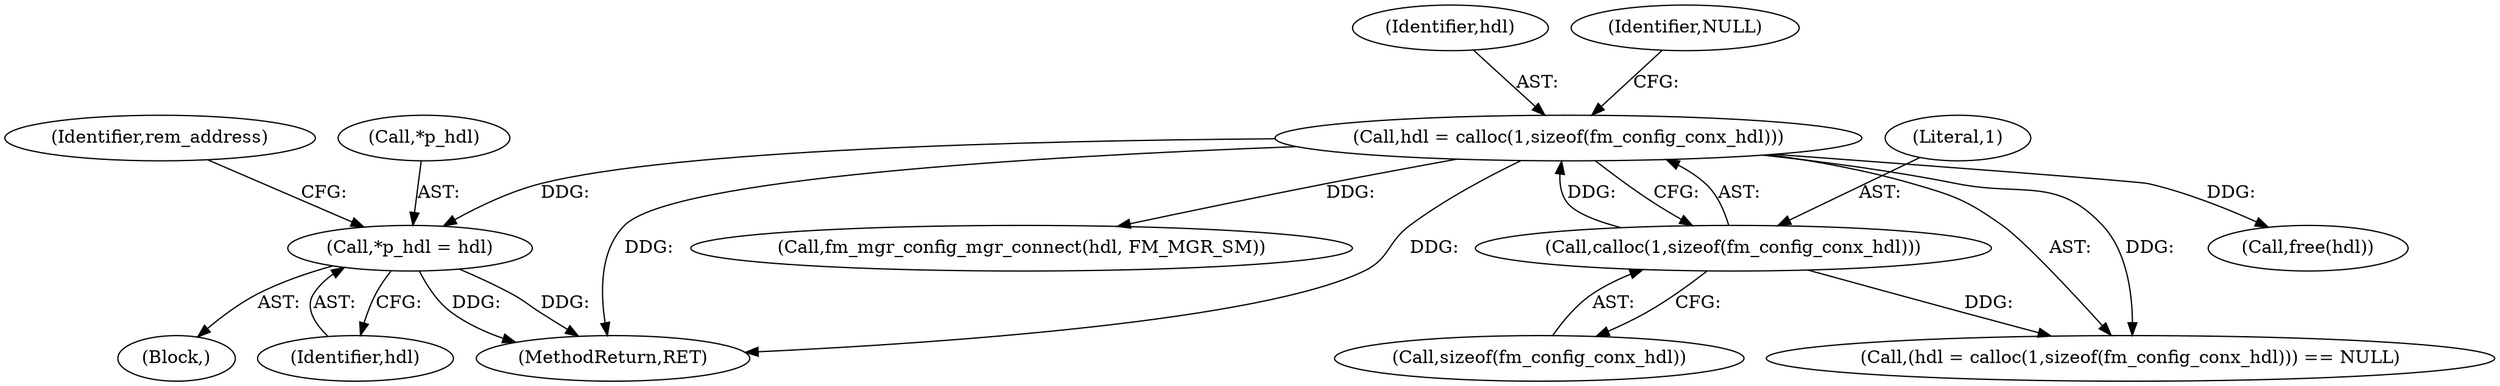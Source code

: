 digraph "0_opa-ff_c5759e7b76f5bf844be6c6641cc1b356bbc83869_2@pointer" {
"1000130" [label="(Call,*p_hdl = hdl)"];
"1000113" [label="(Call,hdl = calloc(1,sizeof(fm_config_conx_hdl)))"];
"1000115" [label="(Call,calloc(1,sizeof(fm_config_conx_hdl)))"];
"1000183" [label="(Call,free(hdl))"];
"1000114" [label="(Identifier,hdl)"];
"1000137" [label="(Identifier,rem_address)"];
"1000133" [label="(Identifier,hdl)"];
"1000115" [label="(Call,calloc(1,sizeof(fm_config_conx_hdl)))"];
"1000119" [label="(Identifier,NULL)"];
"1000117" [label="(Call,sizeof(fm_config_conx_hdl))"];
"1000190" [label="(MethodReturn,RET)"];
"1000112" [label="(Call,(hdl = calloc(1,sizeof(fm_config_conx_hdl))) == NULL)"];
"1000116" [label="(Literal,1)"];
"1000105" [label="(Block,)"];
"1000130" [label="(Call,*p_hdl = hdl)"];
"1000113" [label="(Call,hdl = calloc(1,sizeof(fm_config_conx_hdl)))"];
"1000146" [label="(Call,fm_mgr_config_mgr_connect(hdl, FM_MGR_SM))"];
"1000131" [label="(Call,*p_hdl)"];
"1000130" -> "1000105"  [label="AST: "];
"1000130" -> "1000133"  [label="CFG: "];
"1000131" -> "1000130"  [label="AST: "];
"1000133" -> "1000130"  [label="AST: "];
"1000137" -> "1000130"  [label="CFG: "];
"1000130" -> "1000190"  [label="DDG: "];
"1000130" -> "1000190"  [label="DDG: "];
"1000113" -> "1000130"  [label="DDG: "];
"1000113" -> "1000112"  [label="AST: "];
"1000113" -> "1000115"  [label="CFG: "];
"1000114" -> "1000113"  [label="AST: "];
"1000115" -> "1000113"  [label="AST: "];
"1000119" -> "1000113"  [label="CFG: "];
"1000113" -> "1000190"  [label="DDG: "];
"1000113" -> "1000190"  [label="DDG: "];
"1000113" -> "1000112"  [label="DDG: "];
"1000115" -> "1000113"  [label="DDG: "];
"1000113" -> "1000146"  [label="DDG: "];
"1000113" -> "1000183"  [label="DDG: "];
"1000115" -> "1000117"  [label="CFG: "];
"1000116" -> "1000115"  [label="AST: "];
"1000117" -> "1000115"  [label="AST: "];
"1000115" -> "1000112"  [label="DDG: "];
}

